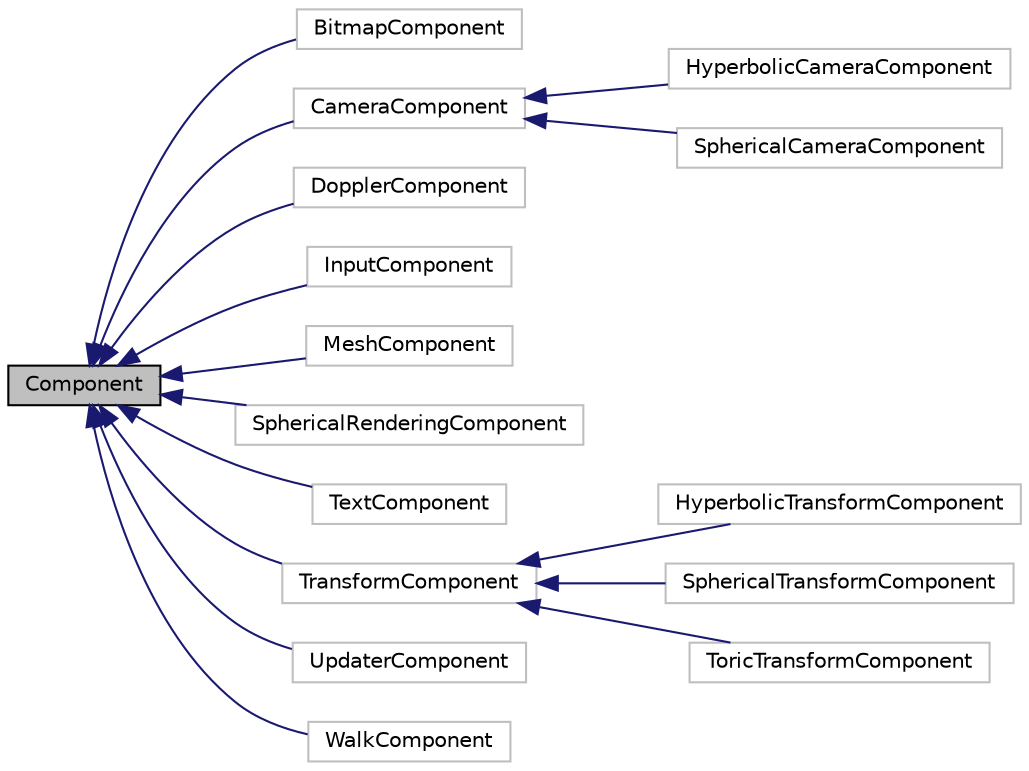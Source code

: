 digraph "Component"
{
 // LATEX_PDF_SIZE
  edge [fontname="Helvetica",fontsize="10",labelfontname="Helvetica",labelfontsize="10"];
  node [fontname="Helvetica",fontsize="10",shape=record];
  rankdir="LR";
  Node1 [label="Component",height=0.2,width=0.4,color="black", fillcolor="grey75", style="filled", fontcolor="black",tooltip=" "];
  Node1 -> Node2 [dir="back",color="midnightblue",fontsize="10",style="solid",fontname="Helvetica"];
  Node2 [label="BitmapComponent",height=0.2,width=0.4,color="grey75", fillcolor="white", style="filled",URL="$class_bitmap_component.html",tooltip=" "];
  Node1 -> Node3 [dir="back",color="midnightblue",fontsize="10",style="solid",fontname="Helvetica"];
  Node3 [label="CameraComponent",height=0.2,width=0.4,color="grey75", fillcolor="white", style="filled",URL="$class_camera_component.html",tooltip=" "];
  Node3 -> Node4 [dir="back",color="midnightblue",fontsize="10",style="solid",fontname="Helvetica"];
  Node4 [label="HyperbolicCameraComponent",height=0.2,width=0.4,color="grey75", fillcolor="white", style="filled",URL="$class_hyperbolic_camera_component.html",tooltip=" "];
  Node3 -> Node5 [dir="back",color="midnightblue",fontsize="10",style="solid",fontname="Helvetica"];
  Node5 [label="SphericalCameraComponent",height=0.2,width=0.4,color="grey75", fillcolor="white", style="filled",URL="$class_spherical_camera_component.html",tooltip=" "];
  Node1 -> Node6 [dir="back",color="midnightblue",fontsize="10",style="solid",fontname="Helvetica"];
  Node6 [label="DopplerComponent",height=0.2,width=0.4,color="grey75", fillcolor="white", style="filled",URL="$class_doppler_component.html",tooltip=" "];
  Node1 -> Node7 [dir="back",color="midnightblue",fontsize="10",style="solid",fontname="Helvetica"];
  Node7 [label="InputComponent",height=0.2,width=0.4,color="grey75", fillcolor="white", style="filled",URL="$class_input_component.html",tooltip=" "];
  Node1 -> Node8 [dir="back",color="midnightblue",fontsize="10",style="solid",fontname="Helvetica"];
  Node8 [label="MeshComponent",height=0.2,width=0.4,color="grey75", fillcolor="white", style="filled",URL="$class_mesh_component.html",tooltip=" "];
  Node1 -> Node9 [dir="back",color="midnightblue",fontsize="10",style="solid",fontname="Helvetica"];
  Node9 [label="SphericalRenderingComponent",height=0.2,width=0.4,color="grey75", fillcolor="white", style="filled",URL="$class_spherical_rendering_component.html",tooltip=" "];
  Node1 -> Node10 [dir="back",color="midnightblue",fontsize="10",style="solid",fontname="Helvetica"];
  Node10 [label="TextComponent",height=0.2,width=0.4,color="grey75", fillcolor="white", style="filled",URL="$class_text_component.html",tooltip=" "];
  Node1 -> Node11 [dir="back",color="midnightblue",fontsize="10",style="solid",fontname="Helvetica"];
  Node11 [label="TransformComponent",height=0.2,width=0.4,color="grey75", fillcolor="white", style="filled",URL="$class_transform_component.html",tooltip=" "];
  Node11 -> Node12 [dir="back",color="midnightblue",fontsize="10",style="solid",fontname="Helvetica"];
  Node12 [label="HyperbolicTransformComponent",height=0.2,width=0.4,color="grey75", fillcolor="white", style="filled",URL="$class_hyperbolic_transform_component.html",tooltip=" "];
  Node11 -> Node13 [dir="back",color="midnightblue",fontsize="10",style="solid",fontname="Helvetica"];
  Node13 [label="SphericalTransformComponent",height=0.2,width=0.4,color="grey75", fillcolor="white", style="filled",URL="$class_spherical_transform_component.html",tooltip=" "];
  Node11 -> Node14 [dir="back",color="midnightblue",fontsize="10",style="solid",fontname="Helvetica"];
  Node14 [label="ToricTransformComponent",height=0.2,width=0.4,color="grey75", fillcolor="white", style="filled",URL="$class_toric_transform_component.html",tooltip=" "];
  Node1 -> Node15 [dir="back",color="midnightblue",fontsize="10",style="solid",fontname="Helvetica"];
  Node15 [label="UpdaterComponent",height=0.2,width=0.4,color="grey75", fillcolor="white", style="filled",URL="$class_updater_component.html",tooltip=" "];
  Node1 -> Node16 [dir="back",color="midnightblue",fontsize="10",style="solid",fontname="Helvetica"];
  Node16 [label="WalkComponent",height=0.2,width=0.4,color="grey75", fillcolor="white", style="filled",URL="$class_walk_component.html",tooltip=" "];
}
